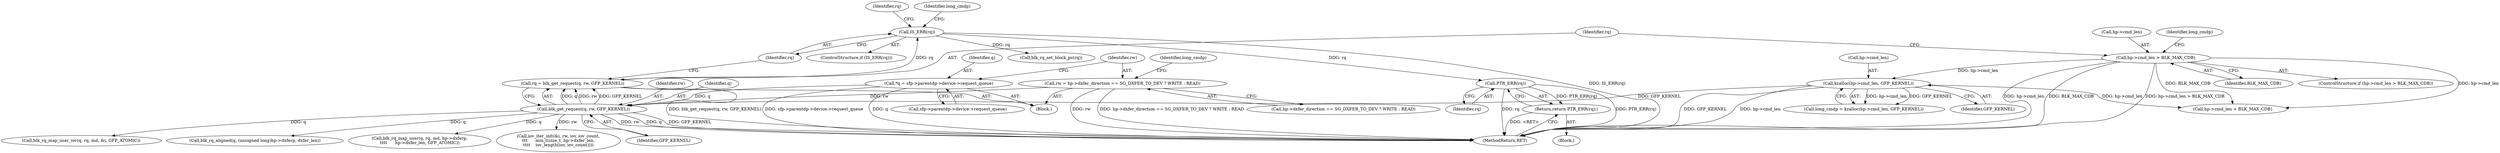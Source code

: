 digraph "0_linux_fdc81f45e9f57858da6351836507fbcf1b7583ee@pointer" {
"1000223" [label="(Call,PTR_ERR(rq))"];
"1000217" [label="(Call,IS_ERR(rq))"];
"1000210" [label="(Call,rq = blk_get_request(q, rw, GFP_KERNEL))"];
"1000212" [label="(Call,blk_get_request(q, rw, GFP_KERNEL))"];
"1000155" [label="(Call,*q = sfp->parentdp->device->request_queue)"];
"1000167" [label="(Call,rw = hp->dxfer_direction == SG_DXFER_TO_DEV ? WRITE : READ)"];
"1000199" [label="(Call,kzalloc(hp->cmd_len, GFP_KERNEL))"];
"1000191" [label="(Call,hp->cmd_len > BLK_MAX_CDB)"];
"1000222" [label="(Return,return PTR_ERR(rq);)"];
"1000157" [label="(Call,sfp->parentdp->device->request_queue)"];
"1000226" [label="(Identifier,rq)"];
"1000195" [label="(Identifier,BLK_MAX_CDB)"];
"1000228" [label="(Call,hp->cmd_len > BLK_MAX_CDB)"];
"1000457" [label="(Call,blk_rq_map_user_iov(q, rq, md, &i, GFP_ATOMIC))"];
"1000200" [label="(Call,hp->cmd_len)"];
"1000156" [label="(Identifier,q)"];
"1000168" [label="(Identifier,rw)"];
"1000155" [label="(Call,*q = sfp->parentdp->device->request_queue)"];
"1000203" [label="(Identifier,GFP_KERNEL)"];
"1000312" [label="(Call,blk_rq_aligned(q, (unsigned long)hp->dxferp, dxfer_len))"];
"1000223" [label="(Call,PTR_ERR(rq))"];
"1000216" [label="(ControlStructure,if (IS_ERR(rq)))"];
"1000192" [label="(Call,hp->cmd_len)"];
"1000219" [label="(Block,)"];
"1000169" [label="(Call,hp->dxfer_direction == SG_DXFER_TO_DEV ? WRITE : READ)"];
"1000469" [label="(Call,blk_rq_map_user(q, rq, md, hp->dxferp,\n\t\t\t\t      hp->dxfer_len, GFP_ATOMIC))"];
"1000222" [label="(Return,return PTR_ERR(rq);)"];
"1000198" [label="(Identifier,long_cmdp)"];
"1000221" [label="(Identifier,long_cmdp)"];
"1000211" [label="(Identifier,rq)"];
"1000197" [label="(Call,long_cmdp = kzalloc(hp->cmd_len, GFP_KERNEL))"];
"1000104" [label="(Block,)"];
"1000199" [label="(Call,kzalloc(hp->cmd_len, GFP_KERNEL))"];
"1000225" [label="(Call,blk_rq_set_block_pc(rq))"];
"1000214" [label="(Identifier,rw)"];
"1000212" [label="(Call,blk_get_request(q, rw, GFP_KERNEL))"];
"1000167" [label="(Call,rw = hp->dxfer_direction == SG_DXFER_TO_DEV ? WRITE : READ)"];
"1000217" [label="(Call,IS_ERR(rq))"];
"1000191" [label="(Call,hp->cmd_len > BLK_MAX_CDB)"];
"1000224" [label="(Identifier,rq)"];
"1000507" [label="(MethodReturn,RET)"];
"1000218" [label="(Identifier,rq)"];
"1000213" [label="(Identifier,q)"];
"1000179" [label="(Identifier,long_cmdp)"];
"1000190" [label="(ControlStructure,if (hp->cmd_len > BLK_MAX_CDB))"];
"1000210" [label="(Call,rq = blk_get_request(q, rw, GFP_KERNEL))"];
"1000441" [label="(Call,iov_iter_init(&i, rw, iov, iov_count,\n\t\t\t      min_t(size_t, hp->dxfer_len,\n\t\t\t\t    iov_length(iov, iov_count))))"];
"1000215" [label="(Identifier,GFP_KERNEL)"];
"1000223" -> "1000222"  [label="AST: "];
"1000223" -> "1000224"  [label="CFG: "];
"1000224" -> "1000223"  [label="AST: "];
"1000222" -> "1000223"  [label="CFG: "];
"1000223" -> "1000507"  [label="DDG: PTR_ERR(rq)"];
"1000223" -> "1000507"  [label="DDG: rq"];
"1000223" -> "1000222"  [label="DDG: PTR_ERR(rq)"];
"1000217" -> "1000223"  [label="DDG: rq"];
"1000217" -> "1000216"  [label="AST: "];
"1000217" -> "1000218"  [label="CFG: "];
"1000218" -> "1000217"  [label="AST: "];
"1000221" -> "1000217"  [label="CFG: "];
"1000226" -> "1000217"  [label="CFG: "];
"1000217" -> "1000507"  [label="DDG: IS_ERR(rq)"];
"1000210" -> "1000217"  [label="DDG: rq"];
"1000217" -> "1000225"  [label="DDG: rq"];
"1000210" -> "1000104"  [label="AST: "];
"1000210" -> "1000212"  [label="CFG: "];
"1000211" -> "1000210"  [label="AST: "];
"1000212" -> "1000210"  [label="AST: "];
"1000218" -> "1000210"  [label="CFG: "];
"1000210" -> "1000507"  [label="DDG: blk_get_request(q, rw, GFP_KERNEL)"];
"1000212" -> "1000210"  [label="DDG: q"];
"1000212" -> "1000210"  [label="DDG: rw"];
"1000212" -> "1000210"  [label="DDG: GFP_KERNEL"];
"1000212" -> "1000215"  [label="CFG: "];
"1000213" -> "1000212"  [label="AST: "];
"1000214" -> "1000212"  [label="AST: "];
"1000215" -> "1000212"  [label="AST: "];
"1000212" -> "1000507"  [label="DDG: rw"];
"1000212" -> "1000507"  [label="DDG: q"];
"1000212" -> "1000507"  [label="DDG: GFP_KERNEL"];
"1000155" -> "1000212"  [label="DDG: q"];
"1000167" -> "1000212"  [label="DDG: rw"];
"1000199" -> "1000212"  [label="DDG: GFP_KERNEL"];
"1000212" -> "1000312"  [label="DDG: q"];
"1000212" -> "1000441"  [label="DDG: rw"];
"1000212" -> "1000457"  [label="DDG: q"];
"1000212" -> "1000469"  [label="DDG: q"];
"1000155" -> "1000104"  [label="AST: "];
"1000155" -> "1000157"  [label="CFG: "];
"1000156" -> "1000155"  [label="AST: "];
"1000157" -> "1000155"  [label="AST: "];
"1000168" -> "1000155"  [label="CFG: "];
"1000155" -> "1000507"  [label="DDG: sfp->parentdp->device->request_queue"];
"1000155" -> "1000507"  [label="DDG: q"];
"1000167" -> "1000104"  [label="AST: "];
"1000167" -> "1000169"  [label="CFG: "];
"1000168" -> "1000167"  [label="AST: "];
"1000169" -> "1000167"  [label="AST: "];
"1000179" -> "1000167"  [label="CFG: "];
"1000167" -> "1000507"  [label="DDG: rw"];
"1000167" -> "1000507"  [label="DDG: hp->dxfer_direction == SG_DXFER_TO_DEV ? WRITE : READ"];
"1000199" -> "1000197"  [label="AST: "];
"1000199" -> "1000203"  [label="CFG: "];
"1000200" -> "1000199"  [label="AST: "];
"1000203" -> "1000199"  [label="AST: "];
"1000197" -> "1000199"  [label="CFG: "];
"1000199" -> "1000507"  [label="DDG: hp->cmd_len"];
"1000199" -> "1000507"  [label="DDG: GFP_KERNEL"];
"1000199" -> "1000197"  [label="DDG: hp->cmd_len"];
"1000199" -> "1000197"  [label="DDG: GFP_KERNEL"];
"1000191" -> "1000199"  [label="DDG: hp->cmd_len"];
"1000199" -> "1000228"  [label="DDG: hp->cmd_len"];
"1000191" -> "1000190"  [label="AST: "];
"1000191" -> "1000195"  [label="CFG: "];
"1000192" -> "1000191"  [label="AST: "];
"1000195" -> "1000191"  [label="AST: "];
"1000198" -> "1000191"  [label="CFG: "];
"1000211" -> "1000191"  [label="CFG: "];
"1000191" -> "1000507"  [label="DDG: BLK_MAX_CDB"];
"1000191" -> "1000507"  [label="DDG: hp->cmd_len > BLK_MAX_CDB"];
"1000191" -> "1000507"  [label="DDG: hp->cmd_len"];
"1000191" -> "1000228"  [label="DDG: hp->cmd_len"];
"1000191" -> "1000228"  [label="DDG: BLK_MAX_CDB"];
"1000222" -> "1000219"  [label="AST: "];
"1000507" -> "1000222"  [label="CFG: "];
"1000222" -> "1000507"  [label="DDG: <RET>"];
}
